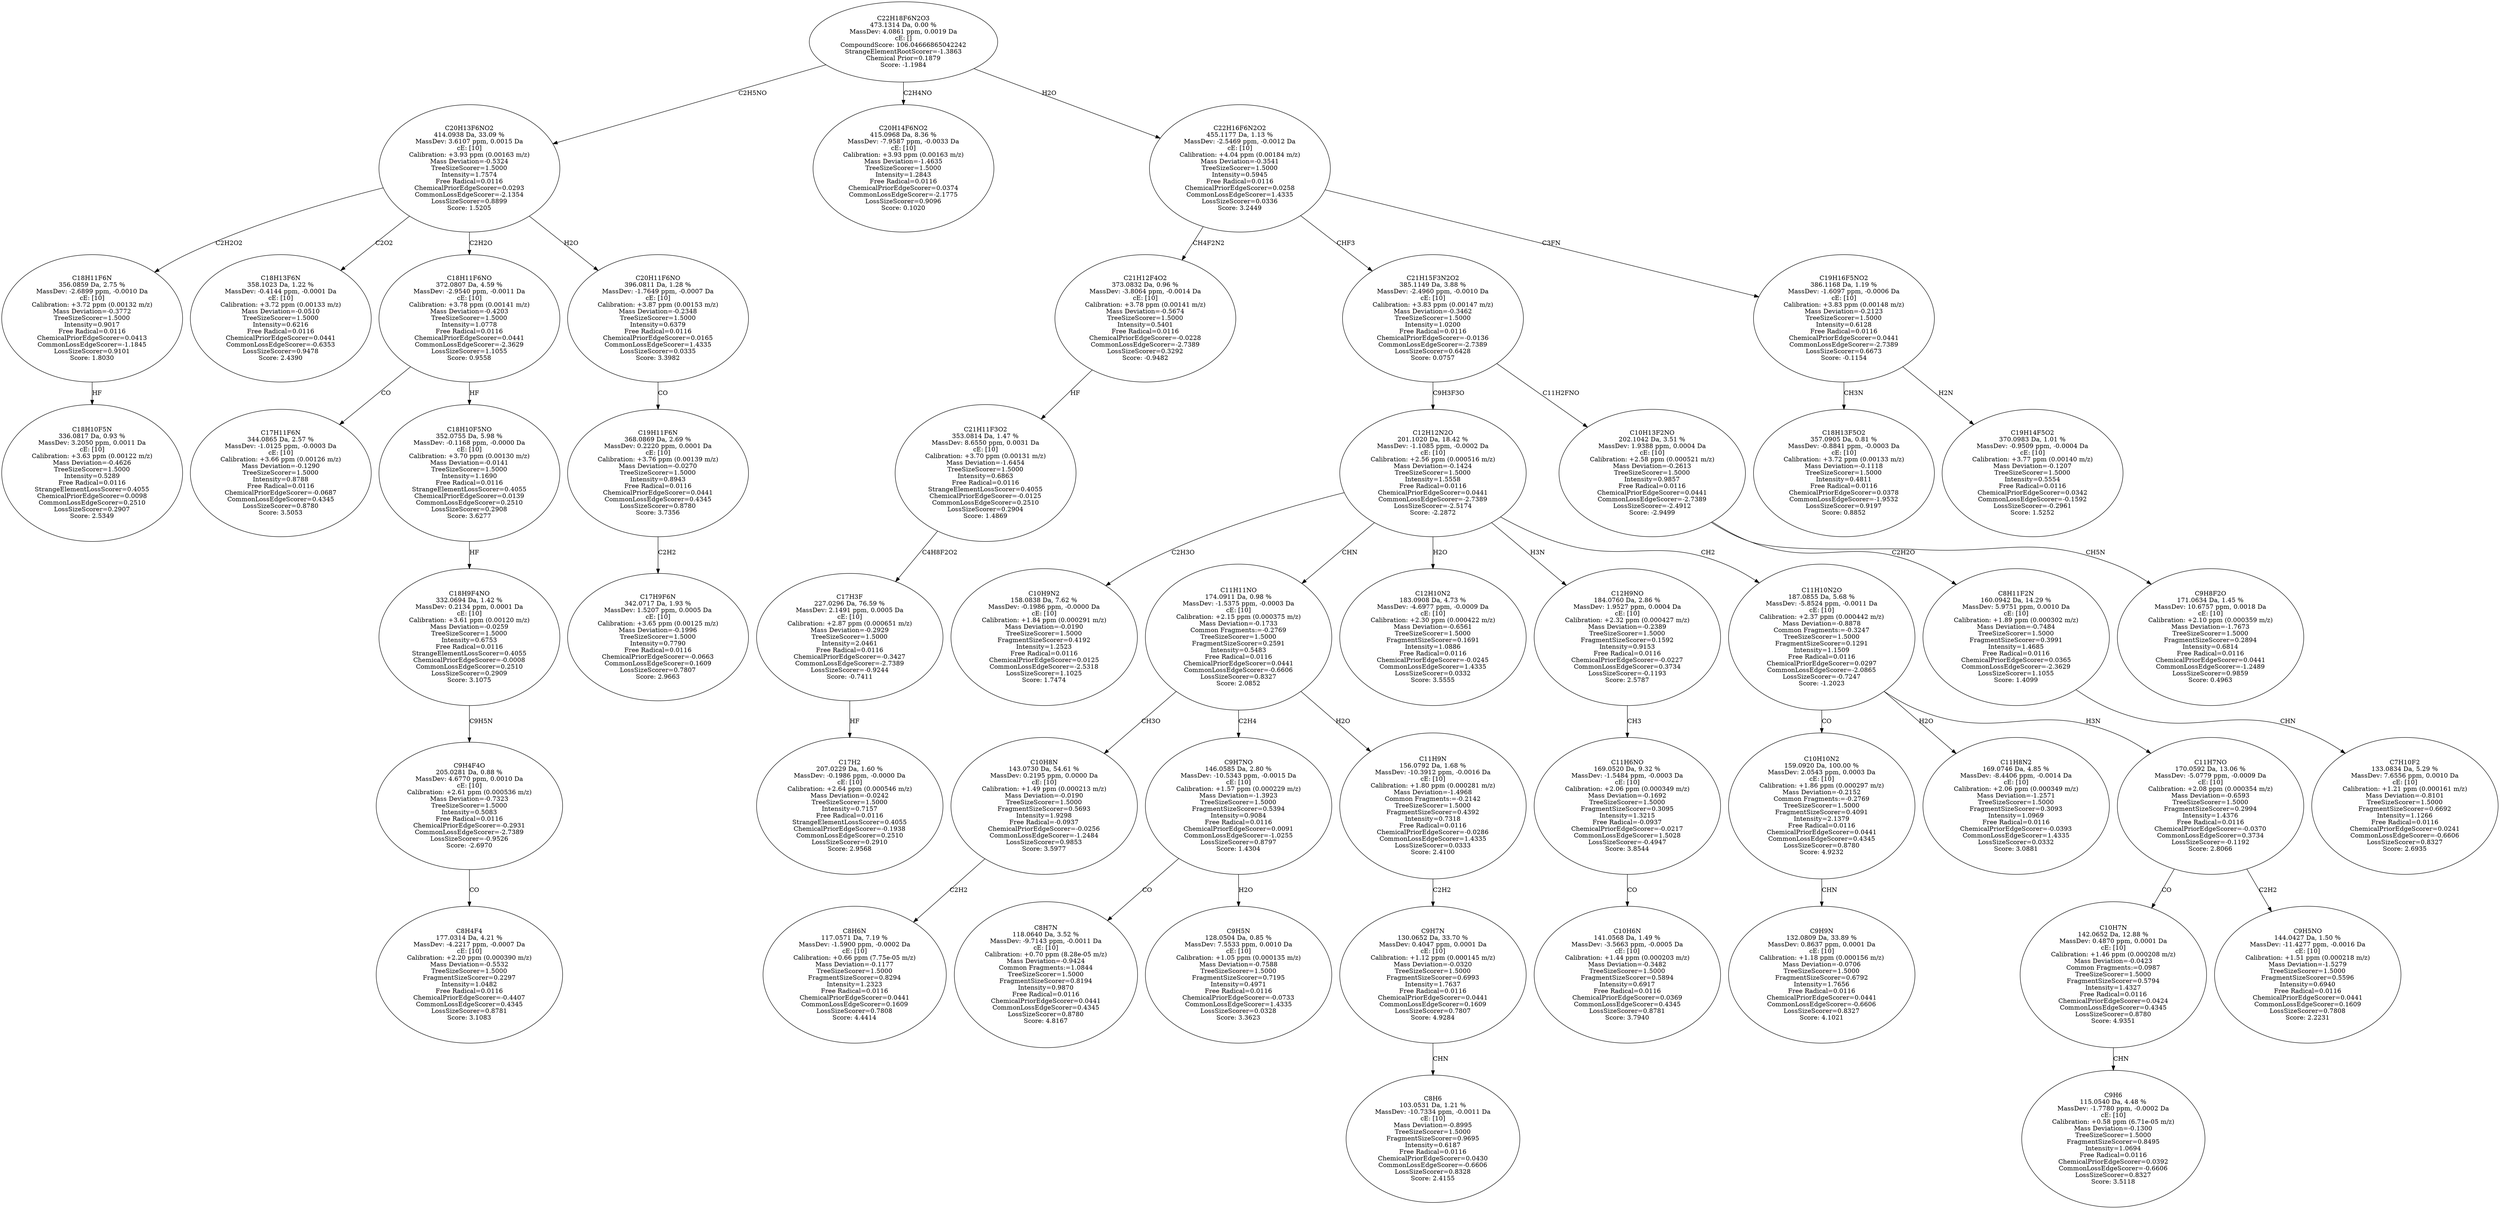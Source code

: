 strict digraph {
v1 [label="C18H10F5N\n336.0817 Da, 0.93 %\nMassDev: 3.2050 ppm, 0.0011 Da\ncE: [10]\nCalibration: +3.63 ppm (0.00122 m/z)\nMass Deviation=-0.4626\nTreeSizeScorer=1.5000\nIntensity=0.5289\nFree Radical=0.0116\nStrangeElementLossScorer=0.4055\nChemicalPriorEdgeScorer=0.0098\nCommonLossEdgeScorer=0.2510\nLossSizeScorer=0.2907\nScore: 2.5349"];
v2 [label="C18H11F6N\n356.0859 Da, 2.75 %\nMassDev: -2.6899 ppm, -0.0010 Da\ncE: [10]\nCalibration: +3.72 ppm (0.00132 m/z)\nMass Deviation=-0.3772\nTreeSizeScorer=1.5000\nIntensity=0.9017\nFree Radical=0.0116\nChemicalPriorEdgeScorer=0.0413\nCommonLossEdgeScorer=-1.1845\nLossSizeScorer=0.9101\nScore: 1.8030"];
v3 [label="C18H13F6N\n358.1023 Da, 1.22 %\nMassDev: -0.4144 ppm, -0.0001 Da\ncE: [10]\nCalibration: +3.72 ppm (0.00133 m/z)\nMass Deviation=-0.0510\nTreeSizeScorer=1.5000\nIntensity=0.6216\nFree Radical=0.0116\nChemicalPriorEdgeScorer=0.0441\nCommonLossEdgeScorer=-0.6353\nLossSizeScorer=0.9478\nScore: 2.4390"];
v4 [label="C17H11F6N\n344.0865 Da, 2.57 %\nMassDev: -1.0125 ppm, -0.0003 Da\ncE: [10]\nCalibration: +3.66 ppm (0.00126 m/z)\nMass Deviation=-0.1290\nTreeSizeScorer=1.5000\nIntensity=0.8788\nFree Radical=0.0116\nChemicalPriorEdgeScorer=-0.0687\nCommonLossEdgeScorer=0.4345\nLossSizeScorer=0.8780\nScore: 3.5053"];
v5 [label="C8H4F4\n177.0314 Da, 4.21 %\nMassDev: -4.2217 ppm, -0.0007 Da\ncE: [10]\nCalibration: +2.20 ppm (0.000390 m/z)\nMass Deviation=-0.5532\nTreeSizeScorer=1.5000\nFragmentSizeScorer=0.2297\nIntensity=1.0482\nFree Radical=0.0116\nChemicalPriorEdgeScorer=-0.4407\nCommonLossEdgeScorer=0.4345\nLossSizeScorer=0.8781\nScore: 3.1083"];
v6 [label="C9H4F4O\n205.0281 Da, 0.88 %\nMassDev: 4.6770 ppm, 0.0010 Da\ncE: [10]\nCalibration: +2.61 ppm (0.000536 m/z)\nMass Deviation=-0.7323\nTreeSizeScorer=1.5000\nIntensity=0.5083\nFree Radical=0.0116\nChemicalPriorEdgeScorer=-0.2931\nCommonLossEdgeScorer=-2.7389\nLossSizeScorer=-0.9526\nScore: -2.6970"];
v7 [label="C18H9F4NO\n332.0694 Da, 1.42 %\nMassDev: 0.2134 ppm, 0.0001 Da\ncE: [10]\nCalibration: +3.61 ppm (0.00120 m/z)\nMass Deviation=-0.0259\nTreeSizeScorer=1.5000\nIntensity=0.6753\nFree Radical=0.0116\nStrangeElementLossScorer=0.4055\nChemicalPriorEdgeScorer=-0.0008\nCommonLossEdgeScorer=0.2510\nLossSizeScorer=0.2909\nScore: 3.1075"];
v8 [label="C18H10F5NO\n352.0755 Da, 5.98 %\nMassDev: -0.1168 ppm, -0.0000 Da\ncE: [10]\nCalibration: +3.70 ppm (0.00130 m/z)\nMass Deviation=-0.0141\nTreeSizeScorer=1.5000\nIntensity=1.1690\nFree Radical=0.0116\nStrangeElementLossScorer=0.4055\nChemicalPriorEdgeScorer=0.0139\nCommonLossEdgeScorer=0.2510\nLossSizeScorer=0.2908\nScore: 3.6277"];
v9 [label="C18H11F6NO\n372.0807 Da, 4.59 %\nMassDev: -2.9540 ppm, -0.0011 Da\ncE: [10]\nCalibration: +3.78 ppm (0.00141 m/z)\nMass Deviation=-0.4203\nTreeSizeScorer=1.5000\nIntensity=1.0778\nFree Radical=0.0116\nChemicalPriorEdgeScorer=0.0441\nCommonLossEdgeScorer=-2.3629\nLossSizeScorer=1.1055\nScore: 0.9558"];
v10 [label="C17H9F6N\n342.0717 Da, 1.93 %\nMassDev: 1.5207 ppm, 0.0005 Da\ncE: [10]\nCalibration: +3.65 ppm (0.00125 m/z)\nMass Deviation=-0.1996\nTreeSizeScorer=1.5000\nIntensity=0.7790\nFree Radical=0.0116\nChemicalPriorEdgeScorer=-0.0663\nCommonLossEdgeScorer=0.1609\nLossSizeScorer=0.7807\nScore: 2.9663"];
v11 [label="C19H11F6N\n368.0869 Da, 2.69 %\nMassDev: 0.2220 ppm, 0.0001 Da\ncE: [10]\nCalibration: +3.76 ppm (0.00139 m/z)\nMass Deviation=-0.0270\nTreeSizeScorer=1.5000\nIntensity=0.8943\nFree Radical=0.0116\nChemicalPriorEdgeScorer=0.0441\nCommonLossEdgeScorer=0.4345\nLossSizeScorer=0.8780\nScore: 3.7356"];
v12 [label="C20H11F6NO\n396.0811 Da, 1.28 %\nMassDev: -1.7649 ppm, -0.0007 Da\ncE: [10]\nCalibration: +3.87 ppm (0.00153 m/z)\nMass Deviation=-0.2348\nTreeSizeScorer=1.5000\nIntensity=0.6379\nFree Radical=0.0116\nChemicalPriorEdgeScorer=0.0165\nCommonLossEdgeScorer=1.4335\nLossSizeScorer=0.0335\nScore: 3.3982"];
v13 [label="C20H13F6NO2\n414.0938 Da, 33.09 %\nMassDev: 3.6107 ppm, 0.0015 Da\ncE: [10]\nCalibration: +3.93 ppm (0.00163 m/z)\nMass Deviation=-0.5324\nTreeSizeScorer=1.5000\nIntensity=1.7574\nFree Radical=0.0116\nChemicalPriorEdgeScorer=0.0293\nCommonLossEdgeScorer=-2.1354\nLossSizeScorer=0.8899\nScore: 1.5205"];
v14 [label="C20H14F6NO2\n415.0968 Da, 8.36 %\nMassDev: -7.9587 ppm, -0.0033 Da\ncE: [10]\nCalibration: +3.93 ppm (0.00163 m/z)\nMass Deviation=-1.4635\nTreeSizeScorer=1.5000\nIntensity=1.2843\nFree Radical=0.0116\nChemicalPriorEdgeScorer=0.0374\nCommonLossEdgeScorer=-2.1775\nLossSizeScorer=0.9096\nScore: 0.1020"];
v15 [label="C17H2\n207.0229 Da, 1.60 %\nMassDev: -0.1986 ppm, -0.0000 Da\ncE: [10]\nCalibration: +2.64 ppm (0.000546 m/z)\nMass Deviation=-0.0242\nTreeSizeScorer=1.5000\nIntensity=0.7157\nFree Radical=0.0116\nStrangeElementLossScorer=0.4055\nChemicalPriorEdgeScorer=-0.1938\nCommonLossEdgeScorer=0.2510\nLossSizeScorer=0.2910\nScore: 2.9568"];
v16 [label="C17H3F\n227.0296 Da, 76.59 %\nMassDev: 2.1491 ppm, 0.0005 Da\ncE: [10]\nCalibration: +2.87 ppm (0.000651 m/z)\nMass Deviation=-0.2929\nTreeSizeScorer=1.5000\nIntensity=2.0461\nFree Radical=0.0116\nChemicalPriorEdgeScorer=-0.3427\nCommonLossEdgeScorer=-2.7389\nLossSizeScorer=-0.9244\nScore: -0.7411"];
v17 [label="C21H11F3O2\n353.0814 Da, 1.47 %\nMassDev: 8.6550 ppm, 0.0031 Da\ncE: [10]\nCalibration: +3.70 ppm (0.00131 m/z)\nMass Deviation=-1.6454\nTreeSizeScorer=1.5000\nIntensity=0.6863\nFree Radical=0.0116\nStrangeElementLossScorer=0.4055\nChemicalPriorEdgeScorer=-0.0125\nCommonLossEdgeScorer=0.2510\nLossSizeScorer=0.2904\nScore: 1.4869"];
v18 [label="C21H12F4O2\n373.0832 Da, 0.96 %\nMassDev: -3.8064 ppm, -0.0014 Da\ncE: [10]\nCalibration: +3.78 ppm (0.00141 m/z)\nMass Deviation=-0.5674\nTreeSizeScorer=1.5000\nIntensity=0.5401\nFree Radical=0.0116\nChemicalPriorEdgeScorer=-0.0228\nCommonLossEdgeScorer=-2.7389\nLossSizeScorer=0.3292\nScore: -0.9482"];
v19 [label="C10H9N2\n158.0838 Da, 7.62 %\nMassDev: -0.1986 ppm, -0.0000 Da\ncE: [10]\nCalibration: +1.84 ppm (0.000291 m/z)\nMass Deviation=-0.0190\nTreeSizeScorer=1.5000\nFragmentSizeScorer=0.4192\nIntensity=1.2523\nFree Radical=0.0116\nChemicalPriorEdgeScorer=0.0125\nCommonLossEdgeScorer=-2.5318\nLossSizeScorer=1.1025\nScore: 1.7474"];
v20 [label="C8H6N\n117.0571 Da, 7.19 %\nMassDev: -1.5900 ppm, -0.0002 Da\ncE: [10]\nCalibration: +0.66 ppm (7.75e-05 m/z)\nMass Deviation=-0.1177\nTreeSizeScorer=1.5000\nFragmentSizeScorer=0.8294\nIntensity=1.2323\nFree Radical=0.0116\nChemicalPriorEdgeScorer=0.0441\nCommonLossEdgeScorer=0.1609\nLossSizeScorer=0.7808\nScore: 4.4414"];
v21 [label="C10H8N\n143.0730 Da, 54.61 %\nMassDev: 0.2195 ppm, 0.0000 Da\ncE: [10]\nCalibration: +1.49 ppm (0.000213 m/z)\nMass Deviation=-0.0190\nTreeSizeScorer=1.5000\nFragmentSizeScorer=0.5693\nIntensity=1.9298\nFree Radical=-0.0937\nChemicalPriorEdgeScorer=-0.0256\nCommonLossEdgeScorer=-1.2484\nLossSizeScorer=0.9853\nScore: 3.5977"];
v22 [label="C8H7N\n118.0640 Da, 3.52 %\nMassDev: -9.7143 ppm, -0.0011 Da\ncE: [10]\nCalibration: +0.70 ppm (8.28e-05 m/z)\nMass Deviation=-0.9424\nCommon Fragments:=1.0844\nTreeSizeScorer=1.5000\nFragmentSizeScorer=0.8194\nIntensity=0.9870\nFree Radical=0.0116\nChemicalPriorEdgeScorer=0.0441\nCommonLossEdgeScorer=0.4345\nLossSizeScorer=0.8780\nScore: 4.8167"];
v23 [label="C9H5N\n128.0504 Da, 0.85 %\nMassDev: 7.5533 ppm, 0.0010 Da\ncE: [10]\nCalibration: +1.05 ppm (0.000135 m/z)\nMass Deviation=-0.7588\nTreeSizeScorer=1.5000\nFragmentSizeScorer=0.7195\nIntensity=0.4971\nFree Radical=0.0116\nChemicalPriorEdgeScorer=-0.0733\nCommonLossEdgeScorer=1.4335\nLossSizeScorer=0.0328\nScore: 3.3623"];
v24 [label="C9H7NO\n146.0585 Da, 2.80 %\nMassDev: -10.5343 ppm, -0.0015 Da\ncE: [10]\nCalibration: +1.57 ppm (0.000229 m/z)\nMass Deviation=-1.3923\nTreeSizeScorer=1.5000\nFragmentSizeScorer=0.5394\nIntensity=0.9084\nFree Radical=0.0116\nChemicalPriorEdgeScorer=0.0091\nCommonLossEdgeScorer=-1.0255\nLossSizeScorer=0.8797\nScore: 1.4304"];
v25 [label="C8H6\n103.0531 Da, 1.21 %\nMassDev: -10.7334 ppm, -0.0011 Da\ncE: [10]\nMass Deviation=-0.8995\nTreeSizeScorer=1.5000\nFragmentSizeScorer=0.9695\nIntensity=0.6187\nFree Radical=0.0116\nChemicalPriorEdgeScorer=0.0430\nCommonLossEdgeScorer=-0.6606\nLossSizeScorer=0.8328\nScore: 2.4155"];
v26 [label="C9H7N\n130.0652 Da, 33.70 %\nMassDev: 0.4047 ppm, 0.0001 Da\ncE: [10]\nCalibration: +1.12 ppm (0.000145 m/z)\nMass Deviation=-0.0320\nTreeSizeScorer=1.5000\nFragmentSizeScorer=0.6993\nIntensity=1.7637\nFree Radical=0.0116\nChemicalPriorEdgeScorer=0.0441\nCommonLossEdgeScorer=0.1609\nLossSizeScorer=0.7807\nScore: 4.9284"];
v27 [label="C11H9N\n156.0792 Da, 1.68 %\nMassDev: -10.3912 ppm, -0.0016 Da\ncE: [10]\nCalibration: +1.80 ppm (0.000281 m/z)\nMass Deviation=-1.4968\nCommon Fragments:=-0.2142\nTreeSizeScorer=1.5000\nFragmentSizeScorer=0.4392\nIntensity=0.7318\nFree Radical=0.0116\nChemicalPriorEdgeScorer=-0.0286\nCommonLossEdgeScorer=1.4335\nLossSizeScorer=0.0333\nScore: 2.4100"];
v28 [label="C11H11NO\n174.0911 Da, 0.98 %\nMassDev: -1.5375 ppm, -0.0003 Da\ncE: [10]\nCalibration: +2.15 ppm (0.000375 m/z)\nMass Deviation=-0.1733\nCommon Fragments:=-0.2769\nTreeSizeScorer=1.5000\nFragmentSizeScorer=0.2591\nIntensity=0.5483\nFree Radical=0.0116\nChemicalPriorEdgeScorer=0.0441\nCommonLossEdgeScorer=-0.6606\nLossSizeScorer=0.8327\nScore: 2.0852"];
v29 [label="C12H10N2\n183.0908 Da, 4.73 %\nMassDev: -4.6977 ppm, -0.0009 Da\ncE: [10]\nCalibration: +2.30 ppm (0.000422 m/z)\nMass Deviation=-0.6561\nTreeSizeScorer=1.5000\nFragmentSizeScorer=0.1691\nIntensity=1.0886\nFree Radical=0.0116\nChemicalPriorEdgeScorer=-0.0245\nCommonLossEdgeScorer=1.4335\nLossSizeScorer=0.0332\nScore: 3.5555"];
v30 [label="C10H6N\n141.0568 Da, 1.49 %\nMassDev: -3.5663 ppm, -0.0005 Da\ncE: [10]\nCalibration: +1.44 ppm (0.000203 m/z)\nMass Deviation=-0.3482\nTreeSizeScorer=1.5000\nFragmentSizeScorer=0.5894\nIntensity=0.6917\nFree Radical=0.0116\nChemicalPriorEdgeScorer=0.0369\nCommonLossEdgeScorer=0.4345\nLossSizeScorer=0.8781\nScore: 3.7940"];
v31 [label="C11H6NO\n169.0520 Da, 9.32 %\nMassDev: -1.5484 ppm, -0.0003 Da\ncE: [10]\nCalibration: +2.06 ppm (0.000349 m/z)\nMass Deviation=-0.1692\nTreeSizeScorer=1.5000\nFragmentSizeScorer=0.3095\nIntensity=1.3215\nFree Radical=-0.0937\nChemicalPriorEdgeScorer=-0.0217\nCommonLossEdgeScorer=1.5028\nLossSizeScorer=-0.4947\nScore: 3.8544"];
v32 [label="C12H9NO\n184.0760 Da, 2.86 %\nMassDev: 1.9527 ppm, 0.0004 Da\ncE: [10]\nCalibration: +2.32 ppm (0.000427 m/z)\nMass Deviation=-0.2389\nTreeSizeScorer=1.5000\nFragmentSizeScorer=0.1592\nIntensity=0.9153\nFree Radical=0.0116\nChemicalPriorEdgeScorer=-0.0227\nCommonLossEdgeScorer=0.3734\nLossSizeScorer=-0.1193\nScore: 2.5787"];
v33 [label="C9H9N\n132.0809 Da, 33.89 %\nMassDev: 0.8637 ppm, 0.0001 Da\ncE: [10]\nCalibration: +1.18 ppm (0.000156 m/z)\nMass Deviation=-0.0706\nTreeSizeScorer=1.5000\nFragmentSizeScorer=0.6792\nIntensity=1.7656\nFree Radical=0.0116\nChemicalPriorEdgeScorer=0.0441\nCommonLossEdgeScorer=-0.6606\nLossSizeScorer=0.8327\nScore: 4.1021"];
v34 [label="C10H10N2\n159.0920 Da, 100.00 %\nMassDev: 2.0543 ppm, 0.0003 Da\ncE: [10]\nCalibration: +1.86 ppm (0.000297 m/z)\nMass Deviation=-0.2152\nCommon Fragments:=-0.2769\nTreeSizeScorer=1.5000\nFragmentSizeScorer=0.4091\nIntensity=2.1379\nFree Radical=0.0116\nChemicalPriorEdgeScorer=0.0441\nCommonLossEdgeScorer=0.4345\nLossSizeScorer=0.8780\nScore: 4.9232"];
v35 [label="C11H8N2\n169.0746 Da, 4.85 %\nMassDev: -8.4406 ppm, -0.0014 Da\ncE: [10]\nCalibration: +2.06 ppm (0.000349 m/z)\nMass Deviation=-1.2571\nTreeSizeScorer=1.5000\nFragmentSizeScorer=0.3093\nIntensity=1.0969\nFree Radical=0.0116\nChemicalPriorEdgeScorer=-0.0393\nCommonLossEdgeScorer=1.4335\nLossSizeScorer=0.0332\nScore: 3.0881"];
v36 [label="C9H6\n115.0540 Da, 4.48 %\nMassDev: -1.7780 ppm, -0.0002 Da\ncE: [10]\nCalibration: +0.58 ppm (6.71e-05 m/z)\nMass Deviation=-0.1300\nTreeSizeScorer=1.5000\nFragmentSizeScorer=0.8495\nIntensity=1.0694\nFree Radical=0.0116\nChemicalPriorEdgeScorer=0.0392\nCommonLossEdgeScorer=-0.6606\nLossSizeScorer=0.8327\nScore: 3.5118"];
v37 [label="C10H7N\n142.0652 Da, 12.88 %\nMassDev: 0.4870 ppm, 0.0001 Da\ncE: [10]\nCalibration: +1.46 ppm (0.000208 m/z)\nMass Deviation=-0.0423\nCommon Fragments:=0.0987\nTreeSizeScorer=1.5000\nFragmentSizeScorer=0.5794\nIntensity=1.4327\nFree Radical=0.0116\nChemicalPriorEdgeScorer=0.0424\nCommonLossEdgeScorer=0.4345\nLossSizeScorer=0.8780\nScore: 4.9351"];
v38 [label="C9H5NO\n144.0427 Da, 1.50 %\nMassDev: -11.4277 ppm, -0.0016 Da\ncE: [10]\nCalibration: +1.51 ppm (0.000218 m/z)\nMass Deviation=-1.5279\nTreeSizeScorer=1.5000\nFragmentSizeScorer=0.5596\nIntensity=0.6940\nFree Radical=0.0116\nChemicalPriorEdgeScorer=0.0441\nCommonLossEdgeScorer=0.1609\nLossSizeScorer=0.7808\nScore: 2.2231"];
v39 [label="C11H7NO\n170.0592 Da, 13.06 %\nMassDev: -5.0779 ppm, -0.0009 Da\ncE: [10]\nCalibration: +2.08 ppm (0.000354 m/z)\nMass Deviation=-0.6593\nTreeSizeScorer=1.5000\nFragmentSizeScorer=0.2994\nIntensity=1.4376\nFree Radical=0.0116\nChemicalPriorEdgeScorer=-0.0370\nCommonLossEdgeScorer=0.3734\nLossSizeScorer=-0.1192\nScore: 2.8066"];
v40 [label="C11H10N2O\n187.0855 Da, 5.68 %\nMassDev: -5.8524 ppm, -0.0011 Da\ncE: [10]\nCalibration: +2.37 ppm (0.000442 m/z)\nMass Deviation=-0.8878\nCommon Fragments:=-0.3247\nTreeSizeScorer=1.5000\nFragmentSizeScorer=0.1291\nIntensity=1.1509\nFree Radical=0.0116\nChemicalPriorEdgeScorer=0.0297\nCommonLossEdgeScorer=-2.0865\nLossSizeScorer=-0.7247\nScore: -1.2023"];
v41 [label="C12H12N2O\n201.1020 Da, 18.42 %\nMassDev: -1.1085 ppm, -0.0002 Da\ncE: [10]\nCalibration: +2.56 ppm (0.000516 m/z)\nMass Deviation=-0.1424\nTreeSizeScorer=1.5000\nIntensity=1.5558\nFree Radical=0.0116\nChemicalPriorEdgeScorer=0.0441\nCommonLossEdgeScorer=-2.7389\nLossSizeScorer=-2.5174\nScore: -2.2872"];
v42 [label="C7H10F2\n133.0834 Da, 5.29 %\nMassDev: 7.6556 ppm, 0.0010 Da\ncE: [10]\nCalibration: +1.21 ppm (0.000161 m/z)\nMass Deviation=-0.8101\nTreeSizeScorer=1.5000\nFragmentSizeScorer=0.6692\nIntensity=1.1266\nFree Radical=0.0116\nChemicalPriorEdgeScorer=0.0241\nCommonLossEdgeScorer=-0.6606\nLossSizeScorer=0.8327\nScore: 2.6935"];
v43 [label="C8H11F2N\n160.0942 Da, 14.29 %\nMassDev: 5.9751 ppm, 0.0010 Da\ncE: [10]\nCalibration: +1.89 ppm (0.000302 m/z)\nMass Deviation=-0.7484\nTreeSizeScorer=1.5000\nFragmentSizeScorer=0.3991\nIntensity=1.4685\nFree Radical=0.0116\nChemicalPriorEdgeScorer=0.0365\nCommonLossEdgeScorer=-2.3629\nLossSizeScorer=1.1055\nScore: 1.4099"];
v44 [label="C9H8F2O\n171.0634 Da, 1.45 %\nMassDev: 10.6757 ppm, 0.0018 Da\ncE: [10]\nCalibration: +2.10 ppm (0.000359 m/z)\nMass Deviation=-1.7673\nTreeSizeScorer=1.5000\nFragmentSizeScorer=0.2894\nIntensity=0.6814\nFree Radical=0.0116\nChemicalPriorEdgeScorer=0.0441\nCommonLossEdgeScorer=-1.2489\nLossSizeScorer=0.9859\nScore: 0.4963"];
v45 [label="C10H13F2NO\n202.1042 Da, 3.51 %\nMassDev: 1.9388 ppm, 0.0004 Da\ncE: [10]\nCalibration: +2.58 ppm (0.000521 m/z)\nMass Deviation=-0.2613\nTreeSizeScorer=1.5000\nIntensity=0.9857\nFree Radical=0.0116\nChemicalPriorEdgeScorer=0.0441\nCommonLossEdgeScorer=-2.7389\nLossSizeScorer=-2.4912\nScore: -2.9499"];
v46 [label="C21H15F3N2O2\n385.1149 Da, 3.88 %\nMassDev: -2.4960 ppm, -0.0010 Da\ncE: [10]\nCalibration: +3.83 ppm (0.00147 m/z)\nMass Deviation=-0.3462\nTreeSizeScorer=1.5000\nIntensity=1.0200\nFree Radical=0.0116\nChemicalPriorEdgeScorer=-0.0136\nCommonLossEdgeScorer=-2.7389\nLossSizeScorer=0.6428\nScore: 0.0757"];
v47 [label="C18H13F5O2\n357.0905 Da, 0.81 %\nMassDev: -0.8841 ppm, -0.0003 Da\ncE: [10]\nCalibration: +3.72 ppm (0.00133 m/z)\nMass Deviation=-0.1118\nTreeSizeScorer=1.5000\nIntensity=0.4811\nFree Radical=0.0116\nChemicalPriorEdgeScorer=0.0378\nCommonLossEdgeScorer=-1.9532\nLossSizeScorer=0.9197\nScore: 0.8852"];
v48 [label="C19H14F5O2\n370.0983 Da, 1.01 %\nMassDev: -0.9509 ppm, -0.0004 Da\ncE: [10]\nCalibration: +3.77 ppm (0.00140 m/z)\nMass Deviation=-0.1207\nTreeSizeScorer=1.5000\nIntensity=0.5554\nFree Radical=0.0116\nChemicalPriorEdgeScorer=0.0342\nCommonLossEdgeScorer=-0.1592\nLossSizeScorer=-0.2961\nScore: 1.5252"];
v49 [label="C19H16F5NO2\n386.1168 Da, 1.19 %\nMassDev: -1.6097 ppm, -0.0006 Da\ncE: [10]\nCalibration: +3.83 ppm (0.00148 m/z)\nMass Deviation=-0.2123\nTreeSizeScorer=1.5000\nIntensity=0.6128\nFree Radical=0.0116\nChemicalPriorEdgeScorer=0.0441\nCommonLossEdgeScorer=-2.7389\nLossSizeScorer=0.6673\nScore: -0.1154"];
v50 [label="C22H16F6N2O2\n455.1177 Da, 1.13 %\nMassDev: -2.5469 ppm, -0.0012 Da\ncE: [10]\nCalibration: +4.04 ppm (0.00184 m/z)\nMass Deviation=-0.3541\nTreeSizeScorer=1.5000\nIntensity=0.5945\nFree Radical=0.0116\nChemicalPriorEdgeScorer=0.0258\nCommonLossEdgeScorer=1.4335\nLossSizeScorer=0.0336\nScore: 3.2449"];
v51 [label="C22H18F6N2O3\n473.1314 Da, 0.00 %\nMassDev: 4.0861 ppm, 0.0019 Da\ncE: []\nCompoundScore: 106.04666865042242\nStrangeElementRootScorer=-1.3863\nChemical Prior=0.1879\nScore: -1.1984"];
v2 -> v1 [label="HF"];
v13 -> v2 [label="C2H2O2"];
v13 -> v3 [label="C2O2"];
v9 -> v4 [label="CO"];
v6 -> v5 [label="CO"];
v7 -> v6 [label="C9H5N"];
v8 -> v7 [label="HF"];
v9 -> v8 [label="HF"];
v13 -> v9 [label="C2H2O"];
v11 -> v10 [label="C2H2"];
v12 -> v11 [label="CO"];
v13 -> v12 [label="H2O"];
v51 -> v13 [label="C2H5NO"];
v51 -> v14 [label="C2H4NO"];
v16 -> v15 [label="HF"];
v17 -> v16 [label="C4H8F2O2"];
v18 -> v17 [label="HF"];
v50 -> v18 [label="CH4F2N2"];
v41 -> v19 [label="C2H3O"];
v21 -> v20 [label="C2H2"];
v28 -> v21 [label="CH3O"];
v24 -> v22 [label="CO"];
v24 -> v23 [label="H2O"];
v28 -> v24 [label="C2H4"];
v26 -> v25 [label="CHN"];
v27 -> v26 [label="C2H2"];
v28 -> v27 [label="H2O"];
v41 -> v28 [label="CHN"];
v41 -> v29 [label="H2O"];
v31 -> v30 [label="CO"];
v32 -> v31 [label="CH3"];
v41 -> v32 [label="H3N"];
v34 -> v33 [label="CHN"];
v40 -> v34 [label="CO"];
v40 -> v35 [label="H2O"];
v37 -> v36 [label="CHN"];
v39 -> v37 [label="CO"];
v39 -> v38 [label="C2H2"];
v40 -> v39 [label="H3N"];
v41 -> v40 [label="CH2"];
v46 -> v41 [label="C9H3F3O"];
v43 -> v42 [label="CHN"];
v45 -> v43 [label="C2H2O"];
v45 -> v44 [label="CH5N"];
v46 -> v45 [label="C11H2FNO"];
v50 -> v46 [label="CHF3"];
v49 -> v47 [label="CH3N"];
v49 -> v48 [label="H2N"];
v50 -> v49 [label="C3FN"];
v51 -> v50 [label="H2O"];
}